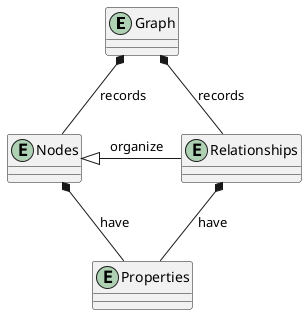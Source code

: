 @startuml
entity Graph
entity Nodes
entity Relationships
entity Properties

Graph *-- Nodes : records
Graph *-- Relationships : records
Nodes <|- Relationships : "   organize"
Nodes *-- Properties : have
Relationships *-- Properties : have
@enduml